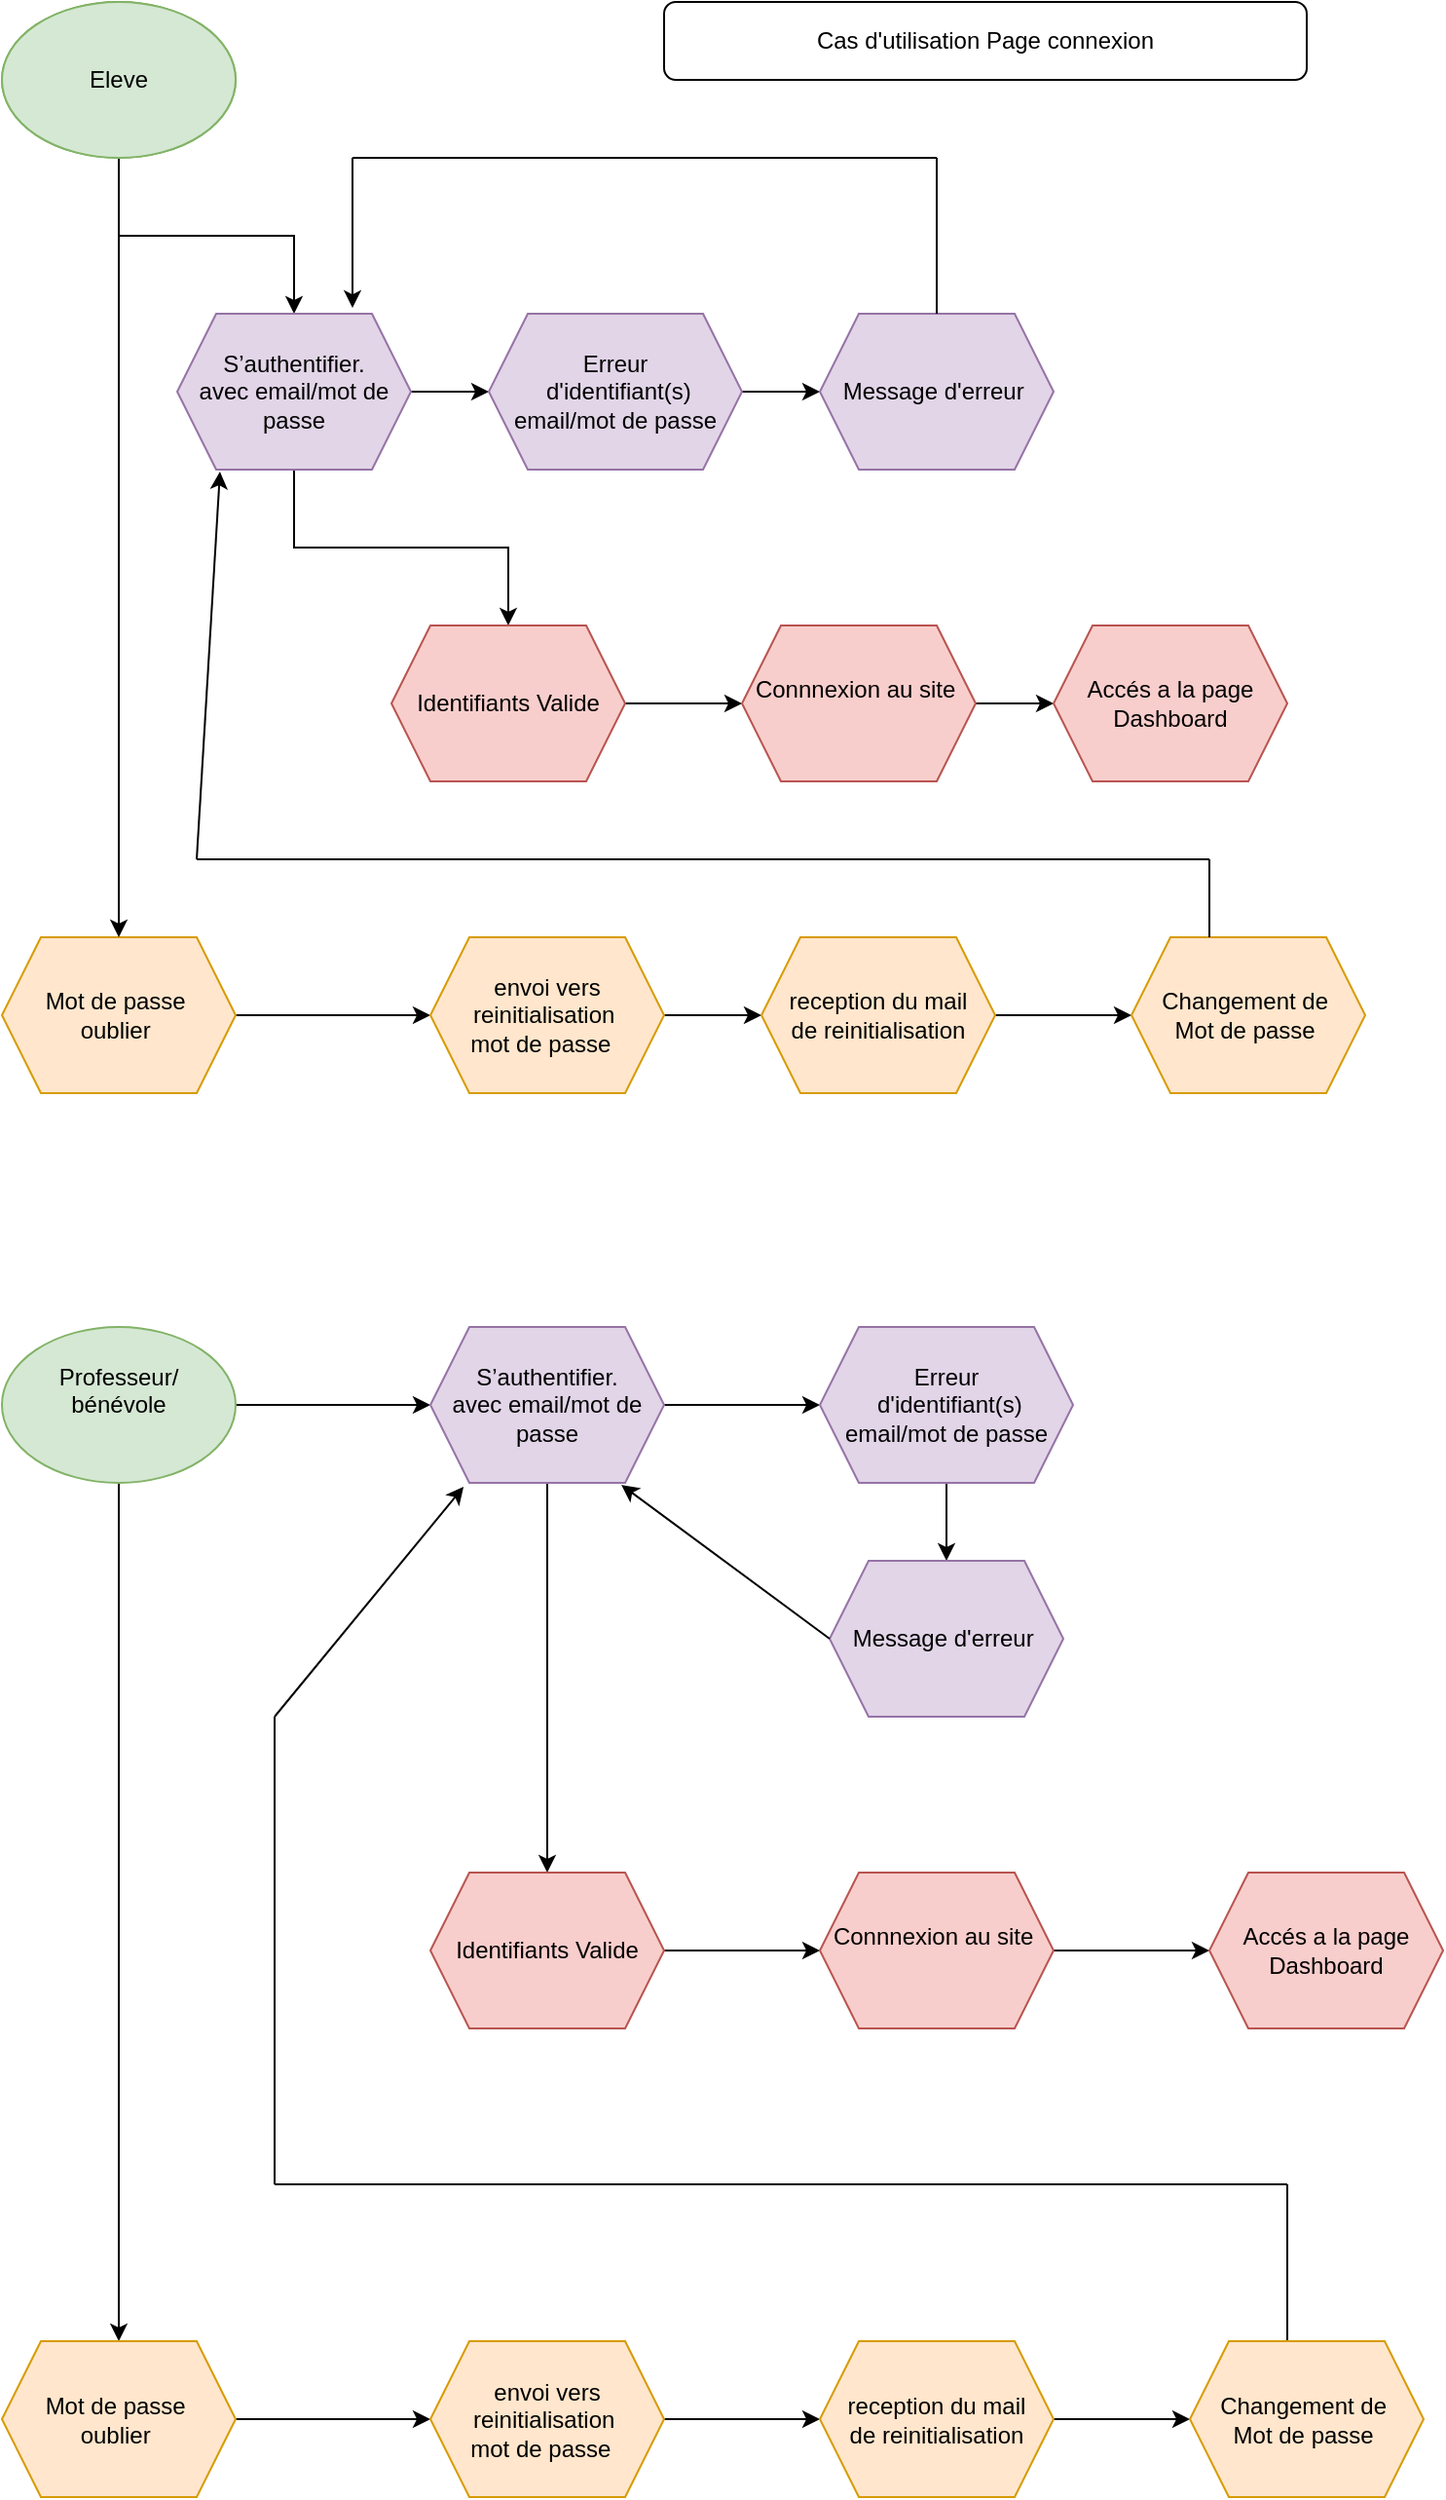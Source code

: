 <mxfile version="27.0.5">
  <diagram name="Page-1" id="KmbGgYlYGXzT0_UpFZPA">
    <mxGraphModel dx="1058" dy="652" grid="1" gridSize="10" guides="1" tooltips="1" connect="1" arrows="1" fold="1" page="1" pageScale="1" pageWidth="583" pageHeight="827" math="0" shadow="0">
      <root>
        <mxCell id="0" />
        <mxCell id="1" parent="0" />
        <mxCell id="Zue0cw8jh71YgsHalFJU-6" style="edgeStyle=orthogonalEdgeStyle;rounded=0;orthogonalLoop=1;jettySize=auto;html=1;" parent="1" source="Zue0cw8jh71YgsHalFJU-1" target="Zue0cw8jh71YgsHalFJU-5" edge="1">
          <mxGeometry relative="1" as="geometry" />
        </mxCell>
        <mxCell id="Zue0cw8jh71YgsHalFJU-1" value="Utilisateur" style="ellipse;whiteSpace=wrap;html=1;fillColor=#d5e8d4;strokeColor=#82b366;" parent="1" vertex="1">
          <mxGeometry x="60" y="80" width="120" height="80" as="geometry" />
        </mxCell>
        <mxCell id="Zue0cw8jh71YgsHalFJU-9" style="edgeStyle=orthogonalEdgeStyle;rounded=0;orthogonalLoop=1;jettySize=auto;html=1;entryX=0;entryY=0.5;entryDx=0;entryDy=0;" parent="1" source="Zue0cw8jh71YgsHalFJU-5" target="Zue0cw8jh71YgsHalFJU-8" edge="1">
          <mxGeometry relative="1" as="geometry" />
        </mxCell>
        <mxCell id="Zue0cw8jh71YgsHalFJU-31" value="" style="edgeStyle=orthogonalEdgeStyle;rounded=0;orthogonalLoop=1;jettySize=auto;html=1;" parent="1" source="Zue0cw8jh71YgsHalFJU-5" target="Zue0cw8jh71YgsHalFJU-13" edge="1">
          <mxGeometry relative="1" as="geometry" />
        </mxCell>
        <mxCell id="Zue0cw8jh71YgsHalFJU-5" value="S’authentifier.&lt;div&gt;avec email/mot de passe&lt;/div&gt;" style="shape=hexagon;perimeter=hexagonPerimeter2;whiteSpace=wrap;html=1;fixedSize=1;fillColor=#e1d5e7;strokeColor=#9673a6;" parent="1" vertex="1">
          <mxGeometry x="150" y="240" width="120" height="80" as="geometry" />
        </mxCell>
        <mxCell id="Zue0cw8jh71YgsHalFJU-12" style="edgeStyle=orthogonalEdgeStyle;rounded=0;orthogonalLoop=1;jettySize=auto;html=1;entryX=0;entryY=0.5;entryDx=0;entryDy=0;" parent="1" source="Zue0cw8jh71YgsHalFJU-8" target="Zue0cw8jh71YgsHalFJU-11" edge="1">
          <mxGeometry relative="1" as="geometry" />
        </mxCell>
        <mxCell id="Zue0cw8jh71YgsHalFJU-8" value="Erreur&lt;div&gt;&amp;nbsp;d&#39;identifiant(s)&lt;div&gt;email/mot de passe&lt;/div&gt;&lt;/div&gt;" style="shape=hexagon;perimeter=hexagonPerimeter2;whiteSpace=wrap;html=1;fixedSize=1;fillColor=#e1d5e7;strokeColor=#9673a6;" parent="1" vertex="1">
          <mxGeometry x="310" y="240" width="130" height="80" as="geometry" />
        </mxCell>
        <mxCell id="Zue0cw8jh71YgsHalFJU-11" value="Message d&#39;erreur&amp;nbsp;" style="shape=hexagon;perimeter=hexagonPerimeter2;whiteSpace=wrap;html=1;fixedSize=1;fillColor=#e1d5e7;strokeColor=#9673a6;" parent="1" vertex="1">
          <mxGeometry x="480" y="240" width="120" height="80" as="geometry" />
        </mxCell>
        <mxCell id="Zue0cw8jh71YgsHalFJU-16" value="" style="edgeStyle=orthogonalEdgeStyle;rounded=0;orthogonalLoop=1;jettySize=auto;html=1;" parent="1" source="Zue0cw8jh71YgsHalFJU-13" target="Zue0cw8jh71YgsHalFJU-14" edge="1">
          <mxGeometry relative="1" as="geometry" />
        </mxCell>
        <mxCell id="Zue0cw8jh71YgsHalFJU-13" value="Identifiants Valide" style="shape=hexagon;perimeter=hexagonPerimeter2;whiteSpace=wrap;html=1;fixedSize=1;fillColor=#f8cecc;strokeColor=#b85450;" parent="1" vertex="1">
          <mxGeometry x="260" y="400" width="120" height="80" as="geometry" />
        </mxCell>
        <mxCell id="Zue0cw8jh71YgsHalFJU-18" value="" style="edgeStyle=orthogonalEdgeStyle;rounded=0;orthogonalLoop=1;jettySize=auto;html=1;" parent="1" source="Zue0cw8jh71YgsHalFJU-14" target="Zue0cw8jh71YgsHalFJU-17" edge="1">
          <mxGeometry relative="1" as="geometry" />
        </mxCell>
        <mxCell id="Zue0cw8jh71YgsHalFJU-14" value="Connnexion au site&amp;nbsp;&lt;div&gt;&lt;br&gt;&lt;/div&gt;" style="shape=hexagon;perimeter=hexagonPerimeter2;whiteSpace=wrap;html=1;fixedSize=1;fillColor=#f8cecc;strokeColor=#b85450;" parent="1" vertex="1">
          <mxGeometry x="440" y="400" width="120" height="80" as="geometry" />
        </mxCell>
        <mxCell id="Zue0cw8jh71YgsHalFJU-17" value="Accés a la page Dashboard" style="shape=hexagon;perimeter=hexagonPerimeter2;whiteSpace=wrap;html=1;fixedSize=1;fillColor=#f8cecc;strokeColor=#b85450;" parent="1" vertex="1">
          <mxGeometry x="600" y="400" width="120" height="80" as="geometry" />
        </mxCell>
        <mxCell id="Zue0cw8jh71YgsHalFJU-22" value="" style="edgeStyle=orthogonalEdgeStyle;rounded=0;orthogonalLoop=1;jettySize=auto;html=1;" parent="1" source="Zue0cw8jh71YgsHalFJU-19" target="Zue0cw8jh71YgsHalFJU-21" edge="1">
          <mxGeometry relative="1" as="geometry" />
        </mxCell>
        <mxCell id="Zue0cw8jh71YgsHalFJU-19" value="Mot de passe&amp;nbsp;&lt;div&gt;oublier&amp;nbsp;&lt;/div&gt;" style="shape=hexagon;perimeter=hexagonPerimeter2;whiteSpace=wrap;html=1;fixedSize=1;fillColor=#ffe6cc;strokeColor=#d79b00;" parent="1" vertex="1">
          <mxGeometry x="60" y="560" width="120" height="80" as="geometry" />
        </mxCell>
        <mxCell id="Zue0cw8jh71YgsHalFJU-20" style="edgeStyle=orthogonalEdgeStyle;rounded=0;orthogonalLoop=1;jettySize=auto;html=1;entryX=0.5;entryY=0;entryDx=0;entryDy=0;" parent="1" source="Zue0cw8jh71YgsHalFJU-1" target="Zue0cw8jh71YgsHalFJU-19" edge="1">
          <mxGeometry relative="1" as="geometry">
            <mxPoint x="120" y="470" as="targetPoint" />
            <Array as="points" />
          </mxGeometry>
        </mxCell>
        <mxCell id="Zue0cw8jh71YgsHalFJU-24" value="" style="edgeStyle=orthogonalEdgeStyle;rounded=0;orthogonalLoop=1;jettySize=auto;html=1;" parent="1" source="Zue0cw8jh71YgsHalFJU-21" target="Zue0cw8jh71YgsHalFJU-23" edge="1">
          <mxGeometry relative="1" as="geometry" />
        </mxCell>
        <mxCell id="Zue0cw8jh71YgsHalFJU-21" value="envoi vers reinitialisation&amp;nbsp;&lt;div&gt;mot de passe&amp;nbsp;&amp;nbsp;&lt;/div&gt;" style="shape=hexagon;perimeter=hexagonPerimeter2;whiteSpace=wrap;html=1;fixedSize=1;fillColor=#ffe6cc;strokeColor=#d79b00;" parent="1" vertex="1">
          <mxGeometry x="280" y="560" width="120" height="80" as="geometry" />
        </mxCell>
        <mxCell id="Zue0cw8jh71YgsHalFJU-27" value="" style="edgeStyle=orthogonalEdgeStyle;rounded=0;orthogonalLoop=1;jettySize=auto;html=1;" parent="1" source="Zue0cw8jh71YgsHalFJU-23" target="Zue0cw8jh71YgsHalFJU-25" edge="1">
          <mxGeometry relative="1" as="geometry" />
        </mxCell>
        <mxCell id="Zue0cw8jh71YgsHalFJU-23" value="reception du mail&lt;div&gt;de reinitialisation&lt;/div&gt;" style="shape=hexagon;perimeter=hexagonPerimeter2;whiteSpace=wrap;html=1;fixedSize=1;fillColor=#ffe6cc;strokeColor=#d79b00;" parent="1" vertex="1">
          <mxGeometry x="450" y="560" width="120" height="80" as="geometry" />
        </mxCell>
        <mxCell id="Zue0cw8jh71YgsHalFJU-25" value="Changement de&amp;nbsp;&lt;div&gt;Mot de passe&amp;nbsp;&lt;/div&gt;" style="shape=hexagon;perimeter=hexagonPerimeter2;whiteSpace=wrap;html=1;fixedSize=1;fillColor=#ffe6cc;strokeColor=#d79b00;" parent="1" vertex="1">
          <mxGeometry x="640" y="560" width="120" height="80" as="geometry" />
        </mxCell>
        <mxCell id="Zue0cw8jh71YgsHalFJU-32" value="Cas d&#39;utilisation Page connexion" style="rounded=1;whiteSpace=wrap;html=1;" parent="1" vertex="1">
          <mxGeometry x="400" y="80" width="330" height="40" as="geometry" />
        </mxCell>
        <mxCell id="Zue0cw8jh71YgsHalFJU-33" style="edgeStyle=orthogonalEdgeStyle;rounded=0;orthogonalLoop=1;jettySize=auto;html=1;exitX=0.5;exitY=1;exitDx=0;exitDy=0;" parent="1" source="Zue0cw8jh71YgsHalFJU-32" target="Zue0cw8jh71YgsHalFJU-32" edge="1">
          <mxGeometry relative="1" as="geometry" />
        </mxCell>
        <mxCell id="Ng6ufq9dJBZELyTH2kSp-3" value="" style="endArrow=none;html=1;rounded=0;exitX=0.5;exitY=0;exitDx=0;exitDy=0;" edge="1" parent="1" source="Zue0cw8jh71YgsHalFJU-11">
          <mxGeometry width="50" height="50" relative="1" as="geometry">
            <mxPoint x="520" y="220" as="sourcePoint" />
            <mxPoint x="540" y="160" as="targetPoint" />
          </mxGeometry>
        </mxCell>
        <mxCell id="Ng6ufq9dJBZELyTH2kSp-4" value="" style="endArrow=none;html=1;rounded=0;" edge="1" parent="1">
          <mxGeometry width="50" height="50" relative="1" as="geometry">
            <mxPoint x="240" y="160" as="sourcePoint" />
            <mxPoint x="540" y="160" as="targetPoint" />
          </mxGeometry>
        </mxCell>
        <mxCell id="Ng6ufq9dJBZELyTH2kSp-5" value="" style="endArrow=classic;html=1;rounded=0;entryX=0.75;entryY=-0.037;entryDx=0;entryDy=0;entryPerimeter=0;" edge="1" parent="1" target="Zue0cw8jh71YgsHalFJU-5">
          <mxGeometry width="50" height="50" relative="1" as="geometry">
            <mxPoint x="240" y="160" as="sourcePoint" />
            <mxPoint x="440" y="310" as="targetPoint" />
          </mxGeometry>
        </mxCell>
        <mxCell id="Ng6ufq9dJBZELyTH2kSp-8" value="" style="endArrow=none;html=1;rounded=0;" edge="1" parent="1">
          <mxGeometry width="50" height="50" relative="1" as="geometry">
            <mxPoint x="680" y="560" as="sourcePoint" />
            <mxPoint x="680" y="520" as="targetPoint" />
          </mxGeometry>
        </mxCell>
        <mxCell id="Ng6ufq9dJBZELyTH2kSp-9" value="" style="endArrow=none;html=1;rounded=0;" edge="1" parent="1">
          <mxGeometry width="50" height="50" relative="1" as="geometry">
            <mxPoint x="160" y="520" as="sourcePoint" />
            <mxPoint x="680" y="520" as="targetPoint" />
          </mxGeometry>
        </mxCell>
        <mxCell id="Ng6ufq9dJBZELyTH2kSp-10" value="" style="endArrow=classic;html=1;rounded=0;entryX=0.183;entryY=1.013;entryDx=0;entryDy=0;entryPerimeter=0;" edge="1" parent="1" target="Zue0cw8jh71YgsHalFJU-5">
          <mxGeometry width="50" height="50" relative="1" as="geometry">
            <mxPoint x="160" y="520" as="sourcePoint" />
            <mxPoint x="440" y="310" as="targetPoint" />
          </mxGeometry>
        </mxCell>
        <mxCell id="Ng6ufq9dJBZELyTH2kSp-11" value="Eleve" style="ellipse;whiteSpace=wrap;html=1;fillColor=#d5e8d4;strokeColor=#82b366;" vertex="1" parent="1">
          <mxGeometry x="60" y="80" width="120" height="80" as="geometry" />
        </mxCell>
        <mxCell id="Ng6ufq9dJBZELyTH2kSp-16" value="" style="edgeStyle=orthogonalEdgeStyle;rounded=0;orthogonalLoop=1;jettySize=auto;html=1;" edge="1" parent="1" source="Ng6ufq9dJBZELyTH2kSp-12" target="Ng6ufq9dJBZELyTH2kSp-13">
          <mxGeometry relative="1" as="geometry" />
        </mxCell>
        <mxCell id="Ng6ufq9dJBZELyTH2kSp-30" style="edgeStyle=orthogonalEdgeStyle;rounded=0;orthogonalLoop=1;jettySize=auto;html=1;entryX=0.5;entryY=0;entryDx=0;entryDy=0;" edge="1" parent="1" source="Ng6ufq9dJBZELyTH2kSp-12" target="Ng6ufq9dJBZELyTH2kSp-26">
          <mxGeometry relative="1" as="geometry" />
        </mxCell>
        <mxCell id="Ng6ufq9dJBZELyTH2kSp-12" value="Professeur/&lt;div&gt;bénévole&lt;div&gt;&lt;br&gt;&lt;/div&gt;&lt;/div&gt;" style="ellipse;whiteSpace=wrap;html=1;fillColor=#d5e8d4;strokeColor=#82b366;" vertex="1" parent="1">
          <mxGeometry x="60" y="760" width="120" height="80" as="geometry" />
        </mxCell>
        <mxCell id="Ng6ufq9dJBZELyTH2kSp-17" value="" style="edgeStyle=orthogonalEdgeStyle;rounded=0;orthogonalLoop=1;jettySize=auto;html=1;" edge="1" parent="1" source="Ng6ufq9dJBZELyTH2kSp-13" target="Ng6ufq9dJBZELyTH2kSp-14">
          <mxGeometry relative="1" as="geometry" />
        </mxCell>
        <mxCell id="Ng6ufq9dJBZELyTH2kSp-23" style="edgeStyle=orthogonalEdgeStyle;rounded=0;orthogonalLoop=1;jettySize=auto;html=1;entryX=0.5;entryY=0;entryDx=0;entryDy=0;" edge="1" parent="1" source="Ng6ufq9dJBZELyTH2kSp-13" target="Ng6ufq9dJBZELyTH2kSp-20">
          <mxGeometry relative="1" as="geometry" />
        </mxCell>
        <mxCell id="Ng6ufq9dJBZELyTH2kSp-13" value="S’authentifier.&lt;div&gt;avec email/mot de passe&lt;/div&gt;" style="shape=hexagon;perimeter=hexagonPerimeter2;whiteSpace=wrap;html=1;fixedSize=1;fillColor=#e1d5e7;strokeColor=#9673a6;" vertex="1" parent="1">
          <mxGeometry x="280" y="760" width="120" height="80" as="geometry" />
        </mxCell>
        <mxCell id="Ng6ufq9dJBZELyTH2kSp-18" value="" style="edgeStyle=orthogonalEdgeStyle;rounded=0;orthogonalLoop=1;jettySize=auto;html=1;" edge="1" parent="1" source="Ng6ufq9dJBZELyTH2kSp-14" target="Ng6ufq9dJBZELyTH2kSp-15">
          <mxGeometry relative="1" as="geometry" />
        </mxCell>
        <mxCell id="Ng6ufq9dJBZELyTH2kSp-14" value="Erreur&lt;div&gt;&amp;nbsp;d&#39;identifiant(s)&lt;div&gt;email/mot de passe&lt;/div&gt;&lt;/div&gt;" style="shape=hexagon;perimeter=hexagonPerimeter2;whiteSpace=wrap;html=1;fixedSize=1;fillColor=#e1d5e7;strokeColor=#9673a6;" vertex="1" parent="1">
          <mxGeometry x="480" y="760" width="130" height="80" as="geometry" />
        </mxCell>
        <mxCell id="Ng6ufq9dJBZELyTH2kSp-15" value="Message d&#39;erreur&amp;nbsp;" style="shape=hexagon;perimeter=hexagonPerimeter2;whiteSpace=wrap;html=1;fixedSize=1;fillColor=#e1d5e7;strokeColor=#9673a6;" vertex="1" parent="1">
          <mxGeometry x="485" y="880" width="120" height="80" as="geometry" />
        </mxCell>
        <mxCell id="Ng6ufq9dJBZELyTH2kSp-19" value="" style="endArrow=classic;html=1;rounded=0;entryX=0.817;entryY=1.013;entryDx=0;entryDy=0;entryPerimeter=0;exitX=0;exitY=0.5;exitDx=0;exitDy=0;" edge="1" parent="1" source="Ng6ufq9dJBZELyTH2kSp-15" target="Ng6ufq9dJBZELyTH2kSp-13">
          <mxGeometry width="50" height="50" relative="1" as="geometry">
            <mxPoint x="390" y="1010" as="sourcePoint" />
            <mxPoint x="440" y="960" as="targetPoint" />
          </mxGeometry>
        </mxCell>
        <mxCell id="Ng6ufq9dJBZELyTH2kSp-24" value="" style="edgeStyle=orthogonalEdgeStyle;rounded=0;orthogonalLoop=1;jettySize=auto;html=1;" edge="1" parent="1" source="Ng6ufq9dJBZELyTH2kSp-20" target="Ng6ufq9dJBZELyTH2kSp-21">
          <mxGeometry relative="1" as="geometry" />
        </mxCell>
        <mxCell id="Ng6ufq9dJBZELyTH2kSp-20" value="Identifiants Valide" style="shape=hexagon;perimeter=hexagonPerimeter2;whiteSpace=wrap;html=1;fixedSize=1;fillColor=#f8cecc;strokeColor=#b85450;" vertex="1" parent="1">
          <mxGeometry x="280" y="1040" width="120" height="80" as="geometry" />
        </mxCell>
        <mxCell id="Ng6ufq9dJBZELyTH2kSp-25" value="" style="edgeStyle=orthogonalEdgeStyle;rounded=0;orthogonalLoop=1;jettySize=auto;html=1;" edge="1" parent="1" source="Ng6ufq9dJBZELyTH2kSp-21" target="Ng6ufq9dJBZELyTH2kSp-22">
          <mxGeometry relative="1" as="geometry" />
        </mxCell>
        <mxCell id="Ng6ufq9dJBZELyTH2kSp-21" value="Connnexion au site&amp;nbsp;&lt;div&gt;&lt;br&gt;&lt;/div&gt;" style="shape=hexagon;perimeter=hexagonPerimeter2;whiteSpace=wrap;html=1;fixedSize=1;fillColor=#f8cecc;strokeColor=#b85450;" vertex="1" parent="1">
          <mxGeometry x="480" y="1040" width="120" height="80" as="geometry" />
        </mxCell>
        <mxCell id="Ng6ufq9dJBZELyTH2kSp-22" value="Accés a la page Dashboard" style="shape=hexagon;perimeter=hexagonPerimeter2;whiteSpace=wrap;html=1;fixedSize=1;fillColor=#f8cecc;strokeColor=#b85450;" vertex="1" parent="1">
          <mxGeometry x="680" y="1040" width="120" height="80" as="geometry" />
        </mxCell>
        <mxCell id="Ng6ufq9dJBZELyTH2kSp-31" value="" style="edgeStyle=orthogonalEdgeStyle;rounded=0;orthogonalLoop=1;jettySize=auto;html=1;" edge="1" parent="1" source="Ng6ufq9dJBZELyTH2kSp-26" target="Ng6ufq9dJBZELyTH2kSp-27">
          <mxGeometry relative="1" as="geometry" />
        </mxCell>
        <mxCell id="Ng6ufq9dJBZELyTH2kSp-26" value="Mot de passe&amp;nbsp;&lt;div&gt;oublier&amp;nbsp;&lt;/div&gt;" style="shape=hexagon;perimeter=hexagonPerimeter2;whiteSpace=wrap;html=1;fixedSize=1;fillColor=#ffe6cc;strokeColor=#d79b00;" vertex="1" parent="1">
          <mxGeometry x="60" y="1280.5" width="120" height="80" as="geometry" />
        </mxCell>
        <mxCell id="Ng6ufq9dJBZELyTH2kSp-32" value="" style="edgeStyle=orthogonalEdgeStyle;rounded=0;orthogonalLoop=1;jettySize=auto;html=1;" edge="1" parent="1" source="Ng6ufq9dJBZELyTH2kSp-27" target="Ng6ufq9dJBZELyTH2kSp-28">
          <mxGeometry relative="1" as="geometry" />
        </mxCell>
        <mxCell id="Ng6ufq9dJBZELyTH2kSp-27" value="envoi vers reinitialisation&amp;nbsp;&lt;div&gt;mot de passe&amp;nbsp;&amp;nbsp;&lt;/div&gt;" style="shape=hexagon;perimeter=hexagonPerimeter2;whiteSpace=wrap;html=1;fixedSize=1;fillColor=#ffe6cc;strokeColor=#d79b00;" vertex="1" parent="1">
          <mxGeometry x="280" y="1280.5" width="120" height="80" as="geometry" />
        </mxCell>
        <mxCell id="Ng6ufq9dJBZELyTH2kSp-33" value="" style="edgeStyle=orthogonalEdgeStyle;rounded=0;orthogonalLoop=1;jettySize=auto;html=1;" edge="1" parent="1" source="Ng6ufq9dJBZELyTH2kSp-28" target="Ng6ufq9dJBZELyTH2kSp-29">
          <mxGeometry relative="1" as="geometry" />
        </mxCell>
        <mxCell id="Ng6ufq9dJBZELyTH2kSp-28" value="reception du mail&lt;div&gt;de reinitialisation&lt;/div&gt;" style="shape=hexagon;perimeter=hexagonPerimeter2;whiteSpace=wrap;html=1;fixedSize=1;fillColor=#ffe6cc;strokeColor=#d79b00;" vertex="1" parent="1">
          <mxGeometry x="480" y="1280.5" width="120" height="80" as="geometry" />
        </mxCell>
        <mxCell id="Ng6ufq9dJBZELyTH2kSp-29" value="Changement de&amp;nbsp;&lt;div&gt;Mot de passe&amp;nbsp;&lt;/div&gt;" style="shape=hexagon;perimeter=hexagonPerimeter2;whiteSpace=wrap;html=1;fixedSize=1;fillColor=#ffe6cc;strokeColor=#d79b00;" vertex="1" parent="1">
          <mxGeometry x="670" y="1280.5" width="120" height="80" as="geometry" />
        </mxCell>
        <mxCell id="Ng6ufq9dJBZELyTH2kSp-36" value="" style="endArrow=none;html=1;rounded=0;" edge="1" parent="1">
          <mxGeometry width="50" height="50" relative="1" as="geometry">
            <mxPoint x="720" y="1280" as="sourcePoint" />
            <mxPoint x="720" y="1200" as="targetPoint" />
          </mxGeometry>
        </mxCell>
        <mxCell id="Ng6ufq9dJBZELyTH2kSp-37" value="" style="endArrow=none;html=1;rounded=0;" edge="1" parent="1">
          <mxGeometry width="50" height="50" relative="1" as="geometry">
            <mxPoint x="200" y="1200" as="sourcePoint" />
            <mxPoint x="720" y="1200" as="targetPoint" />
          </mxGeometry>
        </mxCell>
        <mxCell id="Ng6ufq9dJBZELyTH2kSp-38" value="" style="endArrow=none;html=1;rounded=0;" edge="1" parent="1">
          <mxGeometry width="50" height="50" relative="1" as="geometry">
            <mxPoint x="200" y="1200" as="sourcePoint" />
            <mxPoint x="200" y="960" as="targetPoint" />
          </mxGeometry>
        </mxCell>
        <mxCell id="Ng6ufq9dJBZELyTH2kSp-39" value="" style="endArrow=classic;html=1;rounded=0;entryX=0.142;entryY=1.025;entryDx=0;entryDy=0;entryPerimeter=0;" edge="1" parent="1" target="Ng6ufq9dJBZELyTH2kSp-13">
          <mxGeometry width="50" height="50" relative="1" as="geometry">
            <mxPoint x="200" y="960" as="sourcePoint" />
            <mxPoint x="440" y="1060" as="targetPoint" />
          </mxGeometry>
        </mxCell>
      </root>
    </mxGraphModel>
  </diagram>
</mxfile>

